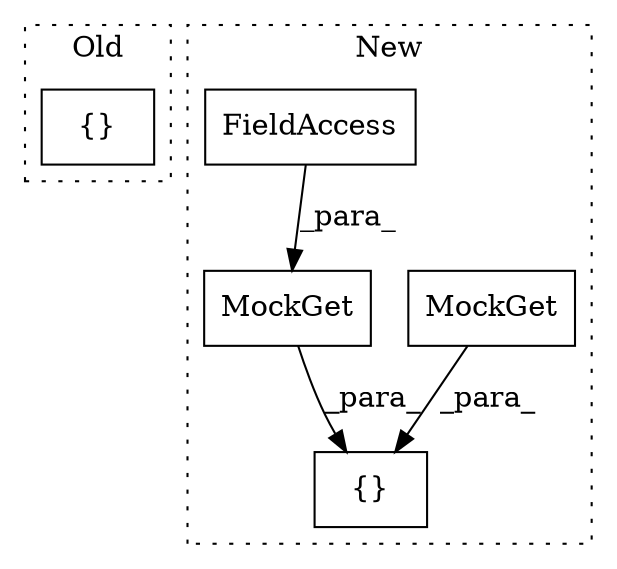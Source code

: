 digraph G {
subgraph cluster0 {
1 [label="{}" a="4" s="1618,1717" l="1,1" shape="box"];
label = "Old";
style="dotted";
}
subgraph cluster1 {
2 [label="MockGet" a="32" s="2183,2247" l="8,1" shape="box"];
3 [label="{}" a="4" s="2182,2359" l="1,1" shape="box"];
4 [label="MockGet" a="32" s="2249,2304" l="8,1" shape="box"];
5 [label="FieldAccess" a="22" s="2222" l="25" shape="box"];
label = "New";
style="dotted";
}
2 -> 3 [label="_para_"];
4 -> 3 [label="_para_"];
5 -> 2 [label="_para_"];
}